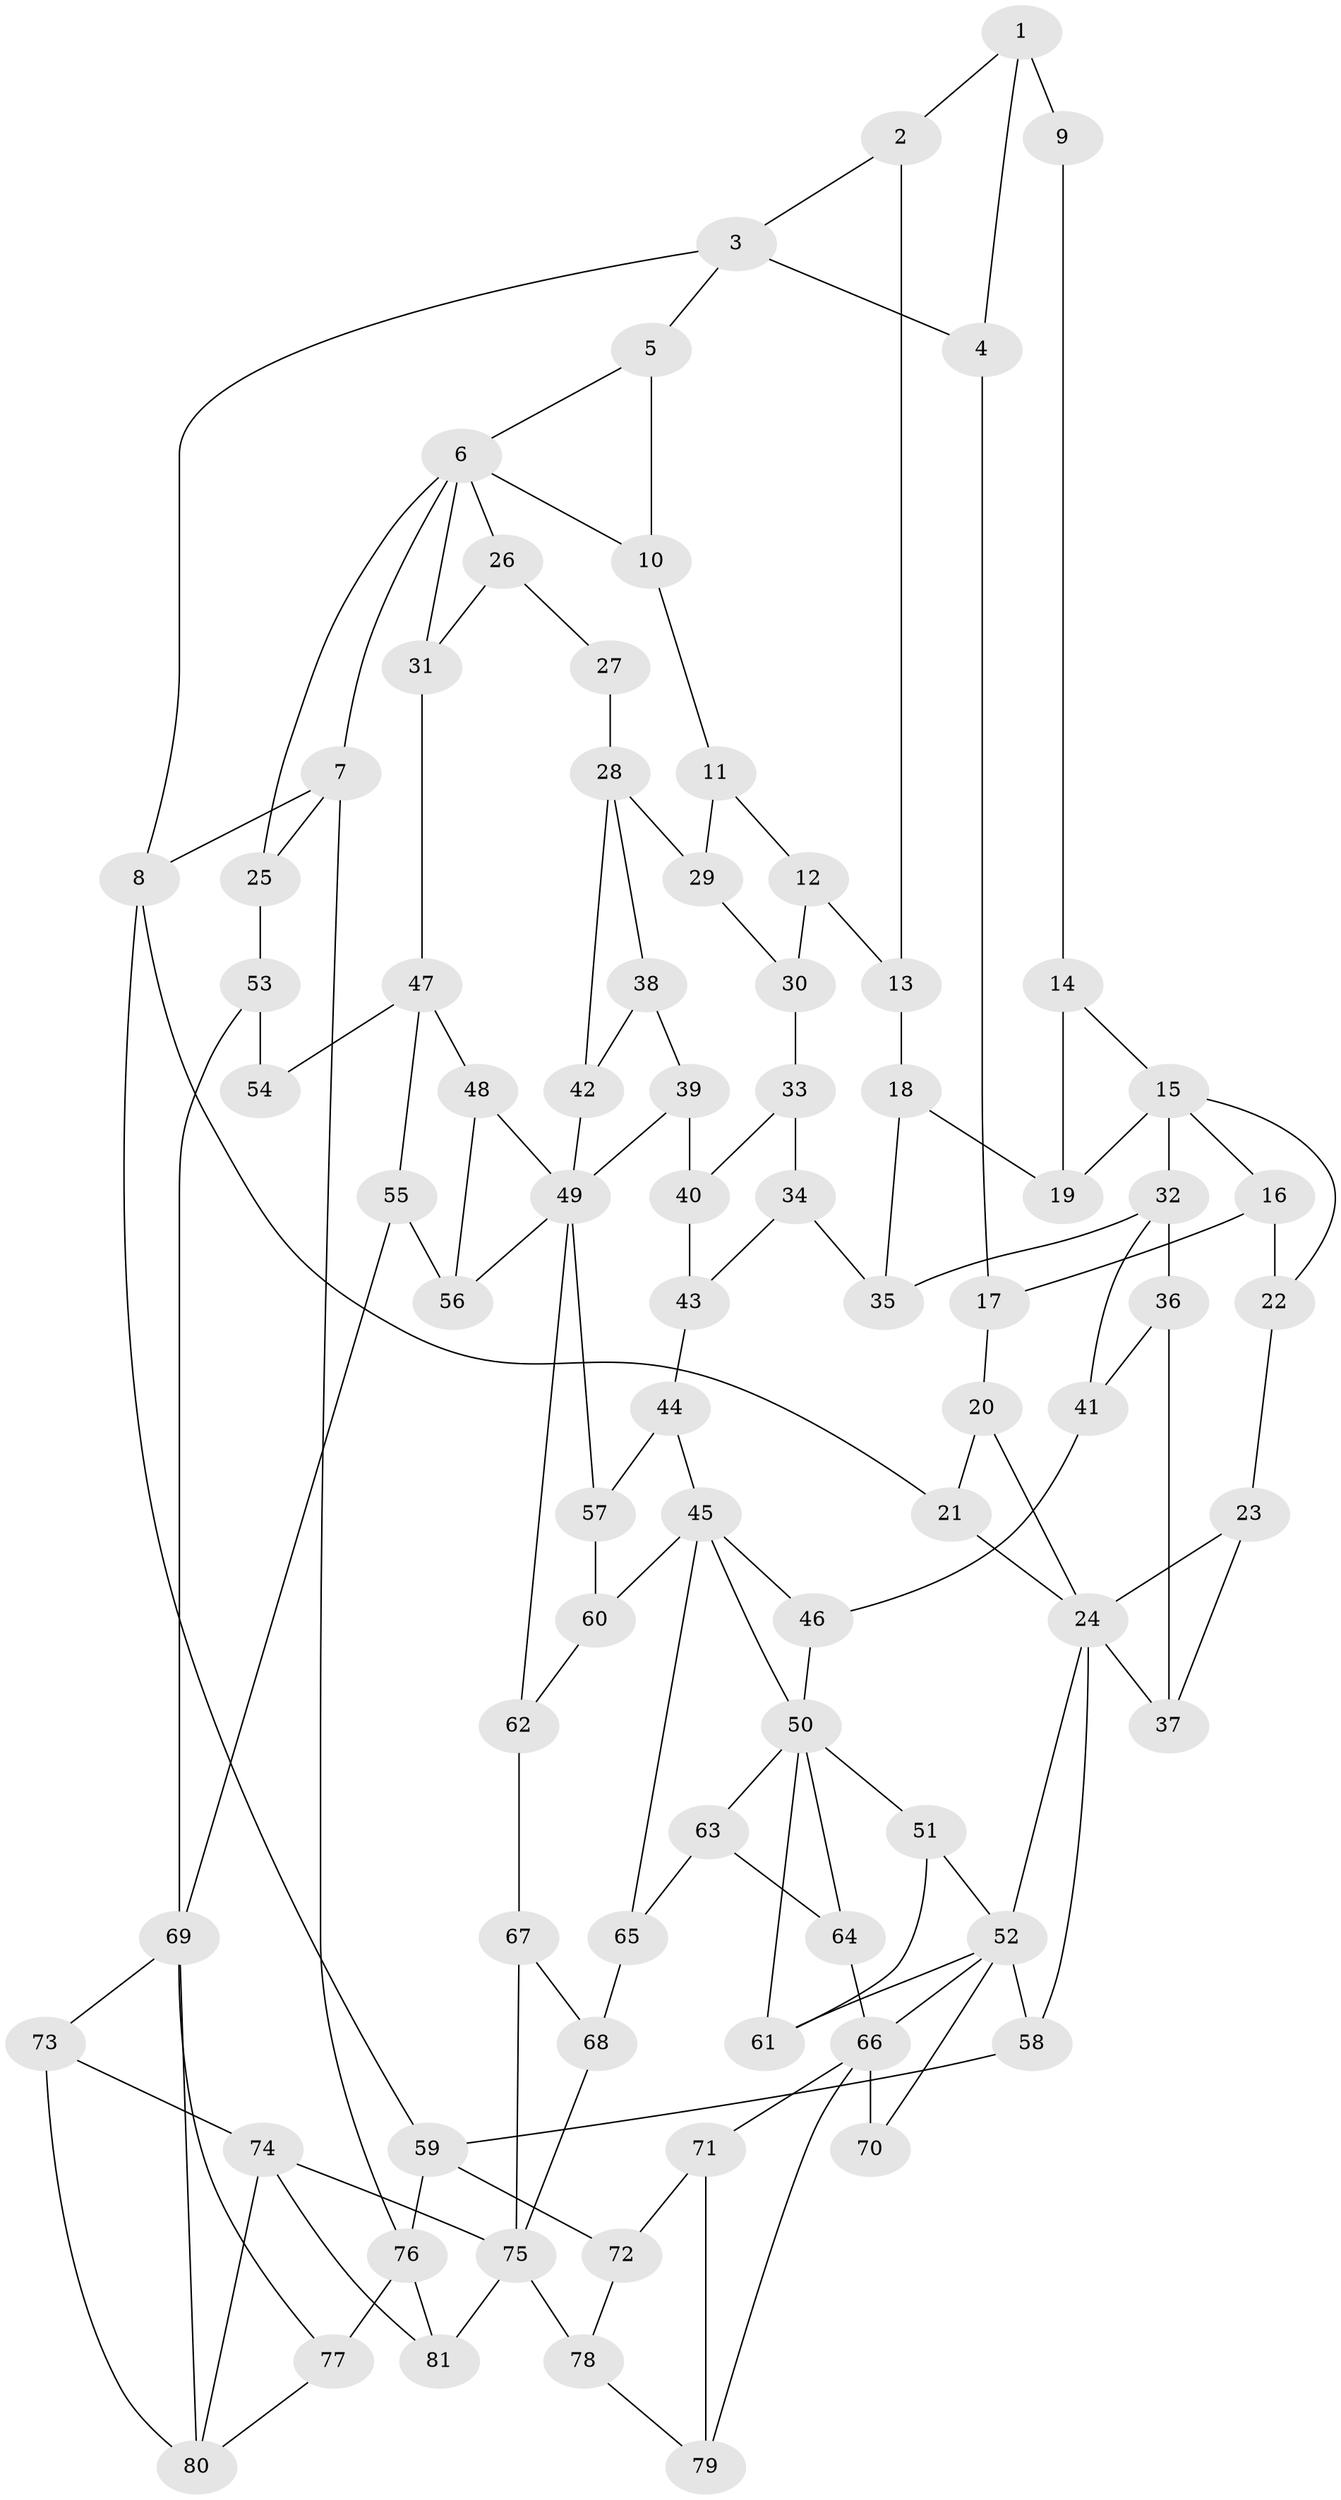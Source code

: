 // original degree distribution, {3: 0.014925373134328358, 4: 0.22388059701492538, 6: 0.208955223880597, 5: 0.5522388059701493}
// Generated by graph-tools (version 1.1) at 2025/54/03/04/25 22:54:42]
// undirected, 81 vertices, 137 edges
graph export_dot {
  node [color=gray90,style=filled];
  1;
  2;
  3;
  4;
  5;
  6;
  7;
  8;
  9;
  10;
  11;
  12;
  13;
  14;
  15;
  16;
  17;
  18;
  19;
  20;
  21;
  22;
  23;
  24;
  25;
  26;
  27;
  28;
  29;
  30;
  31;
  32;
  33;
  34;
  35;
  36;
  37;
  38;
  39;
  40;
  41;
  42;
  43;
  44;
  45;
  46;
  47;
  48;
  49;
  50;
  51;
  52;
  53;
  54;
  55;
  56;
  57;
  58;
  59;
  60;
  61;
  62;
  63;
  64;
  65;
  66;
  67;
  68;
  69;
  70;
  71;
  72;
  73;
  74;
  75;
  76;
  77;
  78;
  79;
  80;
  81;
  1 -- 2 [weight=1.0];
  1 -- 4 [weight=1.0];
  1 -- 9 [weight=2.0];
  2 -- 3 [weight=1.0];
  2 -- 13 [weight=1.0];
  3 -- 4 [weight=1.0];
  3 -- 5 [weight=1.0];
  3 -- 8 [weight=1.0];
  4 -- 17 [weight=1.0];
  5 -- 6 [weight=1.0];
  5 -- 10 [weight=1.0];
  6 -- 7 [weight=1.0];
  6 -- 10 [weight=1.0];
  6 -- 25 [weight=1.0];
  6 -- 26 [weight=1.0];
  6 -- 31 [weight=1.0];
  7 -- 8 [weight=1.0];
  7 -- 25 [weight=1.0];
  7 -- 76 [weight=1.0];
  8 -- 21 [weight=1.0];
  8 -- 59 [weight=1.0];
  9 -- 14 [weight=1.0];
  10 -- 11 [weight=1.0];
  11 -- 12 [weight=1.0];
  11 -- 29 [weight=1.0];
  12 -- 13 [weight=1.0];
  12 -- 30 [weight=1.0];
  13 -- 18 [weight=1.0];
  14 -- 15 [weight=1.0];
  14 -- 19 [weight=1.0];
  15 -- 16 [weight=1.0];
  15 -- 19 [weight=1.0];
  15 -- 22 [weight=1.0];
  15 -- 32 [weight=2.0];
  16 -- 17 [weight=1.0];
  16 -- 22 [weight=1.0];
  17 -- 20 [weight=1.0];
  18 -- 19 [weight=1.0];
  18 -- 35 [weight=1.0];
  20 -- 21 [weight=1.0];
  20 -- 24 [weight=1.0];
  21 -- 24 [weight=1.0];
  22 -- 23 [weight=1.0];
  23 -- 24 [weight=1.0];
  23 -- 37 [weight=1.0];
  24 -- 37 [weight=1.0];
  24 -- 52 [weight=1.0];
  24 -- 58 [weight=1.0];
  25 -- 53 [weight=1.0];
  26 -- 27 [weight=1.0];
  26 -- 31 [weight=1.0];
  27 -- 28 [weight=2.0];
  28 -- 29 [weight=2.0];
  28 -- 38 [weight=1.0];
  28 -- 42 [weight=1.0];
  29 -- 30 [weight=1.0];
  30 -- 33 [weight=1.0];
  31 -- 47 [weight=2.0];
  32 -- 35 [weight=1.0];
  32 -- 36 [weight=1.0];
  32 -- 41 [weight=1.0];
  33 -- 34 [weight=1.0];
  33 -- 40 [weight=1.0];
  34 -- 35 [weight=1.0];
  34 -- 43 [weight=1.0];
  36 -- 37 [weight=1.0];
  36 -- 41 [weight=1.0];
  38 -- 39 [weight=1.0];
  38 -- 42 [weight=1.0];
  39 -- 40 [weight=1.0];
  39 -- 49 [weight=1.0];
  40 -- 43 [weight=1.0];
  41 -- 46 [weight=1.0];
  42 -- 49 [weight=1.0];
  43 -- 44 [weight=1.0];
  44 -- 45 [weight=1.0];
  44 -- 57 [weight=1.0];
  45 -- 46 [weight=1.0];
  45 -- 50 [weight=1.0];
  45 -- 60 [weight=1.0];
  45 -- 65 [weight=1.0];
  46 -- 50 [weight=1.0];
  47 -- 48 [weight=1.0];
  47 -- 54 [weight=2.0];
  47 -- 55 [weight=1.0];
  48 -- 49 [weight=1.0];
  48 -- 56 [weight=1.0];
  49 -- 56 [weight=1.0];
  49 -- 57 [weight=1.0];
  49 -- 62 [weight=1.0];
  50 -- 51 [weight=1.0];
  50 -- 61 [weight=1.0];
  50 -- 63 [weight=1.0];
  50 -- 64 [weight=1.0];
  51 -- 52 [weight=1.0];
  51 -- 61 [weight=1.0];
  52 -- 58 [weight=1.0];
  52 -- 61 [weight=1.0];
  52 -- 66 [weight=1.0];
  52 -- 70 [weight=1.0];
  53 -- 54 [weight=1.0];
  53 -- 69 [weight=1.0];
  55 -- 56 [weight=1.0];
  55 -- 69 [weight=1.0];
  57 -- 60 [weight=1.0];
  58 -- 59 [weight=1.0];
  59 -- 72 [weight=1.0];
  59 -- 76 [weight=1.0];
  60 -- 62 [weight=1.0];
  62 -- 67 [weight=1.0];
  63 -- 64 [weight=1.0];
  63 -- 65 [weight=1.0];
  64 -- 66 [weight=1.0];
  65 -- 68 [weight=1.0];
  66 -- 70 [weight=2.0];
  66 -- 71 [weight=1.0];
  66 -- 79 [weight=1.0];
  67 -- 68 [weight=1.0];
  67 -- 75 [weight=1.0];
  68 -- 75 [weight=1.0];
  69 -- 73 [weight=1.0];
  69 -- 77 [weight=1.0];
  69 -- 80 [weight=1.0];
  71 -- 72 [weight=1.0];
  71 -- 79 [weight=1.0];
  72 -- 78 [weight=1.0];
  73 -- 74 [weight=3.0];
  73 -- 80 [weight=1.0];
  74 -- 75 [weight=1.0];
  74 -- 80 [weight=1.0];
  74 -- 81 [weight=1.0];
  75 -- 78 [weight=2.0];
  75 -- 81 [weight=1.0];
  76 -- 77 [weight=1.0];
  76 -- 81 [weight=1.0];
  77 -- 80 [weight=1.0];
  78 -- 79 [weight=1.0];
}
